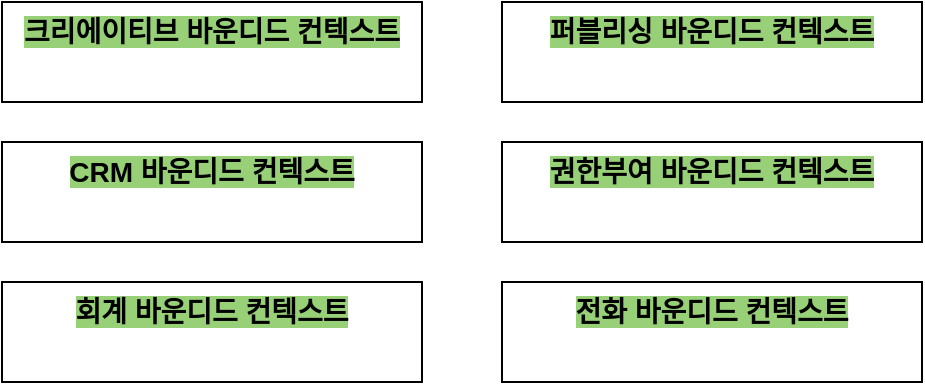 <mxfile version="24.7.17">
  <diagram name="Page-1" id="UBZQm_AgwqF61lSg1ZxO">
    <mxGraphModel dx="1114" dy="821" grid="1" gridSize="10" guides="1" tooltips="1" connect="1" arrows="1" fold="1" page="1" pageScale="1" pageWidth="827" pageHeight="1169" math="0" shadow="0">
      <root>
        <mxCell id="0" />
        <mxCell id="1" parent="0" />
        <mxCell id="bDWK3yxezRucaELuop_J-1" value="&lt;span style=&quot;background-color: rgb(151, 208, 119);&quot;&gt;크리에이티브 바운디드 컨텍스트&lt;/span&gt;" style="rounded=0;whiteSpace=wrap;html=1;horizontal=1;verticalAlign=top;fontStyle=1;fontSize=14;" vertex="1" parent="1">
          <mxGeometry x="50" y="90" width="210" height="50" as="geometry" />
        </mxCell>
        <mxCell id="bDWK3yxezRucaELuop_J-2" value="&lt;span style=&quot;background-color: rgb(151, 208, 119);&quot;&gt;퍼블리싱 바운디드 컨텍스트&lt;/span&gt;" style="rounded=0;whiteSpace=wrap;html=1;horizontal=1;verticalAlign=top;fontStyle=1;fontSize=14;" vertex="1" parent="1">
          <mxGeometry x="300" y="90" width="210" height="50" as="geometry" />
        </mxCell>
        <mxCell id="bDWK3yxezRucaELuop_J-3" value="&lt;span style=&quot;background-color: rgb(151, 208, 119);&quot;&gt;CRM 바운디드 컨텍스트&lt;/span&gt;" style="rounded=0;whiteSpace=wrap;html=1;horizontal=1;verticalAlign=top;fontStyle=1;fontSize=14;" vertex="1" parent="1">
          <mxGeometry x="50" y="160" width="210" height="50" as="geometry" />
        </mxCell>
        <mxCell id="bDWK3yxezRucaELuop_J-4" value="&lt;span style=&quot;background-color: rgb(151, 208, 119);&quot;&gt;권한부여 바운디드 컨텍스트&lt;/span&gt;" style="rounded=0;whiteSpace=wrap;html=1;horizontal=1;verticalAlign=top;fontStyle=1;fontSize=14;" vertex="1" parent="1">
          <mxGeometry x="300" y="160" width="210" height="50" as="geometry" />
        </mxCell>
        <mxCell id="bDWK3yxezRucaELuop_J-5" value="&lt;span style=&quot;background-color: rgb(151, 208, 119);&quot;&gt;회계 바운디드 컨텍스트&lt;/span&gt;" style="rounded=0;whiteSpace=wrap;html=1;horizontal=1;verticalAlign=top;fontStyle=1;fontSize=14;" vertex="1" parent="1">
          <mxGeometry x="50" y="230" width="210" height="50" as="geometry" />
        </mxCell>
        <mxCell id="bDWK3yxezRucaELuop_J-6" value="&lt;span style=&quot;background-color: rgb(151, 208, 119);&quot;&gt;전화 바운디드 컨텍스트&lt;/span&gt;" style="rounded=0;whiteSpace=wrap;html=1;horizontal=1;verticalAlign=top;fontStyle=1;fontSize=14;" vertex="1" parent="1">
          <mxGeometry x="300" y="230" width="210" height="50" as="geometry" />
        </mxCell>
      </root>
    </mxGraphModel>
  </diagram>
</mxfile>
